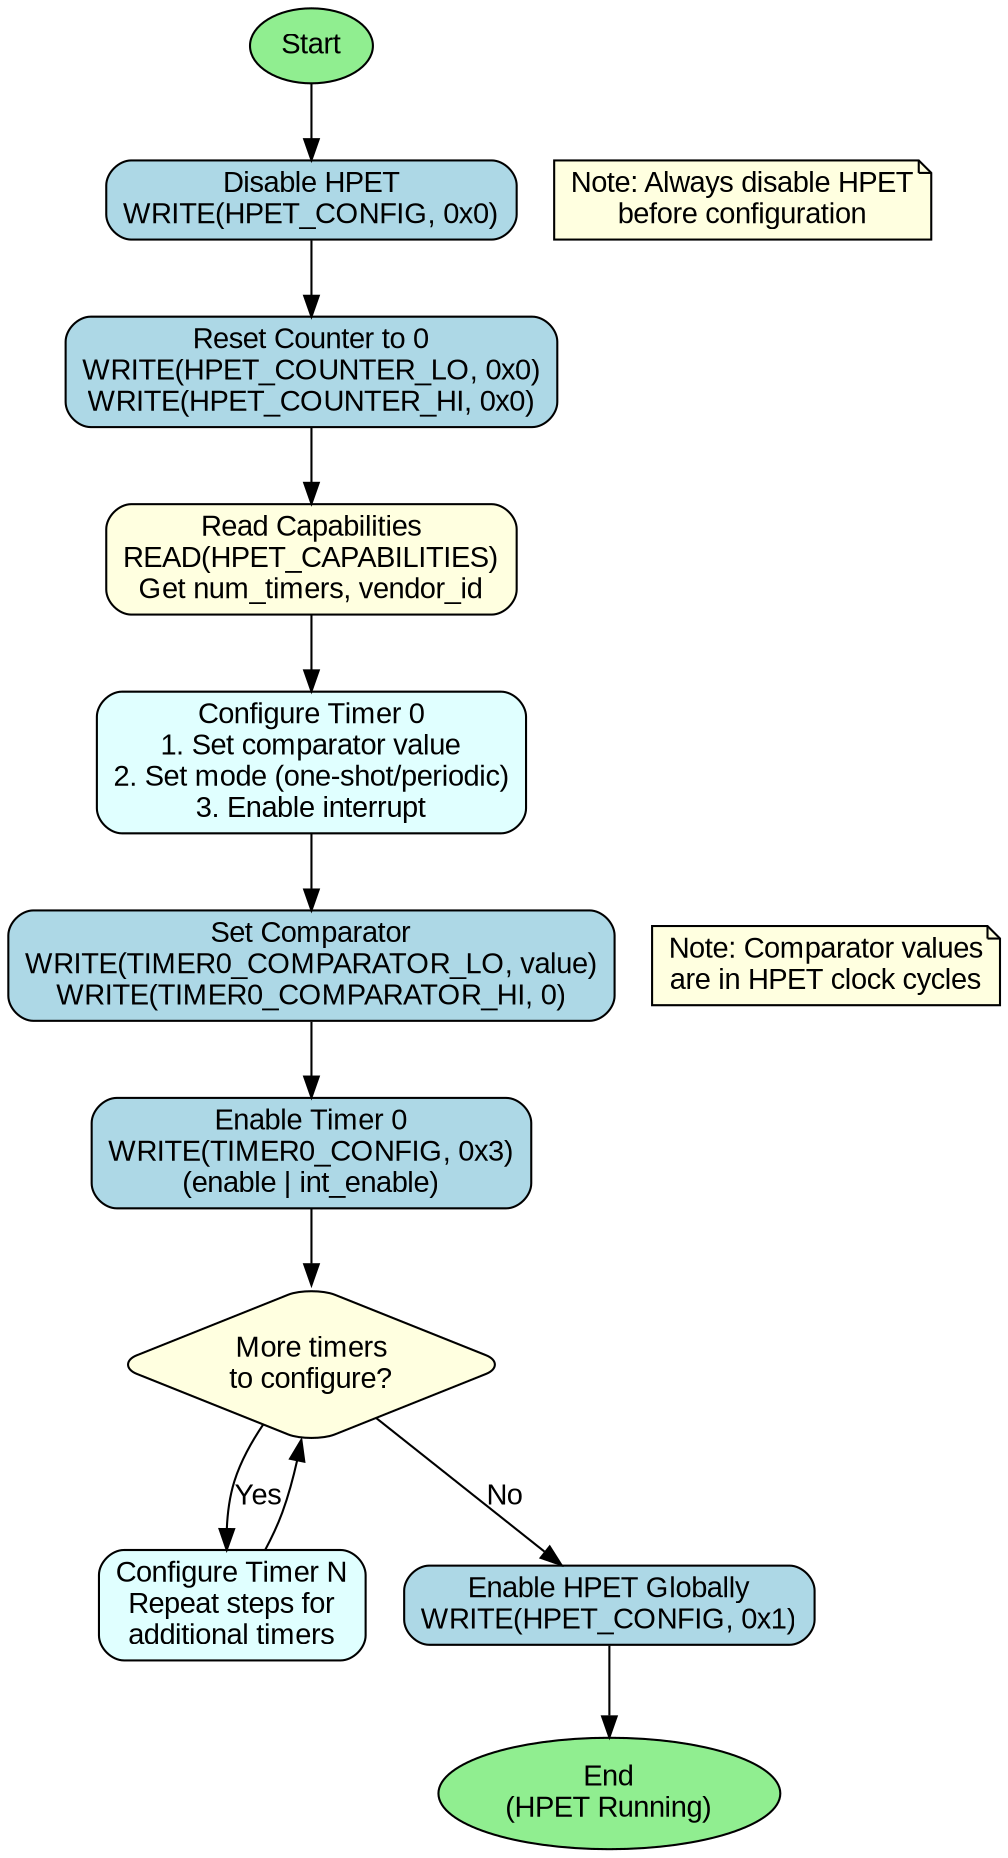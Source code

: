 // HPET Software Initialization Flow
// Render with: dot -Tpng software_init.dot -o software_init.png
// Or: dot -Tsvg software_init.dot -o software_init.svg

digraph hpet_software_init {
    // Graph attributes
    rankdir=TB;
    node [shape=box, style="rounded,filled", fillcolor=lightblue, fontname="Arial"];
    edge [fontname="Arial"];

    // Start/End nodes
    start [label="Start", shape=ellipse, fillcolor=lightgreen];
    end [label="End\n(HPET Running)", shape=ellipse, fillcolor=lightgreen];

    // Main flow
    start -> disable_hpet;

    disable_hpet [label="Disable HPET\nWRITE(HPET_CONFIG, 0x0)"];
    disable_hpet -> reset_counter;

    reset_counter [label="Reset Counter to 0\nWRITE(HPET_COUNTER_LO, 0x0)\nWRITE(HPET_COUNTER_HI, 0x0)"];
    reset_counter -> check_caps;

    check_caps [label="Read Capabilities\nREAD(HPET_CAPABILITIES)\nGet num_timers, vendor_id", fillcolor=lightyellow];
    check_caps -> config_timer0;

    config_timer0 [label="Configure Timer 0\n1. Set comparator value\n2. Set mode (one-shot/periodic)\n3. Enable interrupt", fillcolor=lightcyan];
    config_timer0 -> set_comp0;

    set_comp0 [label="Set Comparator\nWRITE(TIMER0_COMPARATOR_LO, value)\nWRITE(TIMER0_COMPARATOR_HI, 0)"];
    set_comp0 -> set_config0;

    set_config0 [label="Enable Timer 0\nWRITE(TIMER0_CONFIG, 0x3)\n(enable | int_enable)"];
    set_config0 -> more_timers;

    more_timers [label="More timers\nto configure?", shape=diamond, fillcolor=lightyellow];
    more_timers -> config_timerN [label="Yes"];
    more_timers -> enable_hpet [label="No"];

    config_timerN [label="Configure Timer N\nRepeat steps for\nadditional timers", fillcolor=lightcyan];
    config_timerN -> more_timers;

    enable_hpet [label="Enable HPET Globally\nWRITE(HPET_CONFIG, 0x1)"];
    enable_hpet -> end;

    // Notes
    note1 [label="Note: Always disable HPET\nbefore configuration", shape=note, fillcolor=lightyellow, style=filled];
    note2 [label="Note: Comparator values\nare in HPET clock cycles", shape=note, fillcolor=lightyellow, style=filled];

    {rank=same; disable_hpet; note1;}
    {rank=same; set_comp0; note2;}
}
